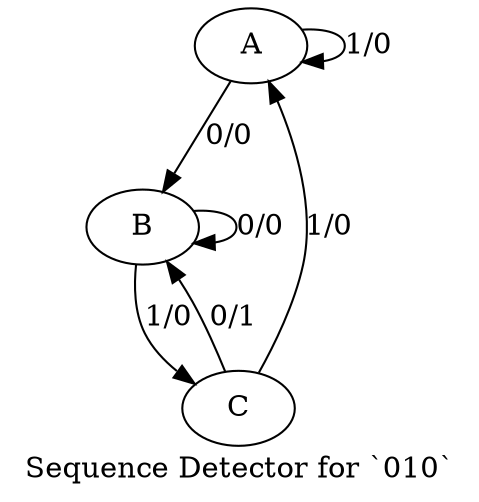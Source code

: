 digraph "" {
	graph [label="Sequence Detector for `010`"];
	A -> A [key=0,
	label="1/0"];
A -> B [key=0,
label="0/0"];
B -> B [key=0,
label="0/0"];
B -> C [key=0,
label="1/0"];
C -> A [key=0,
label="1/0"];
C -> B [key=0,
label="0/1"];
}
